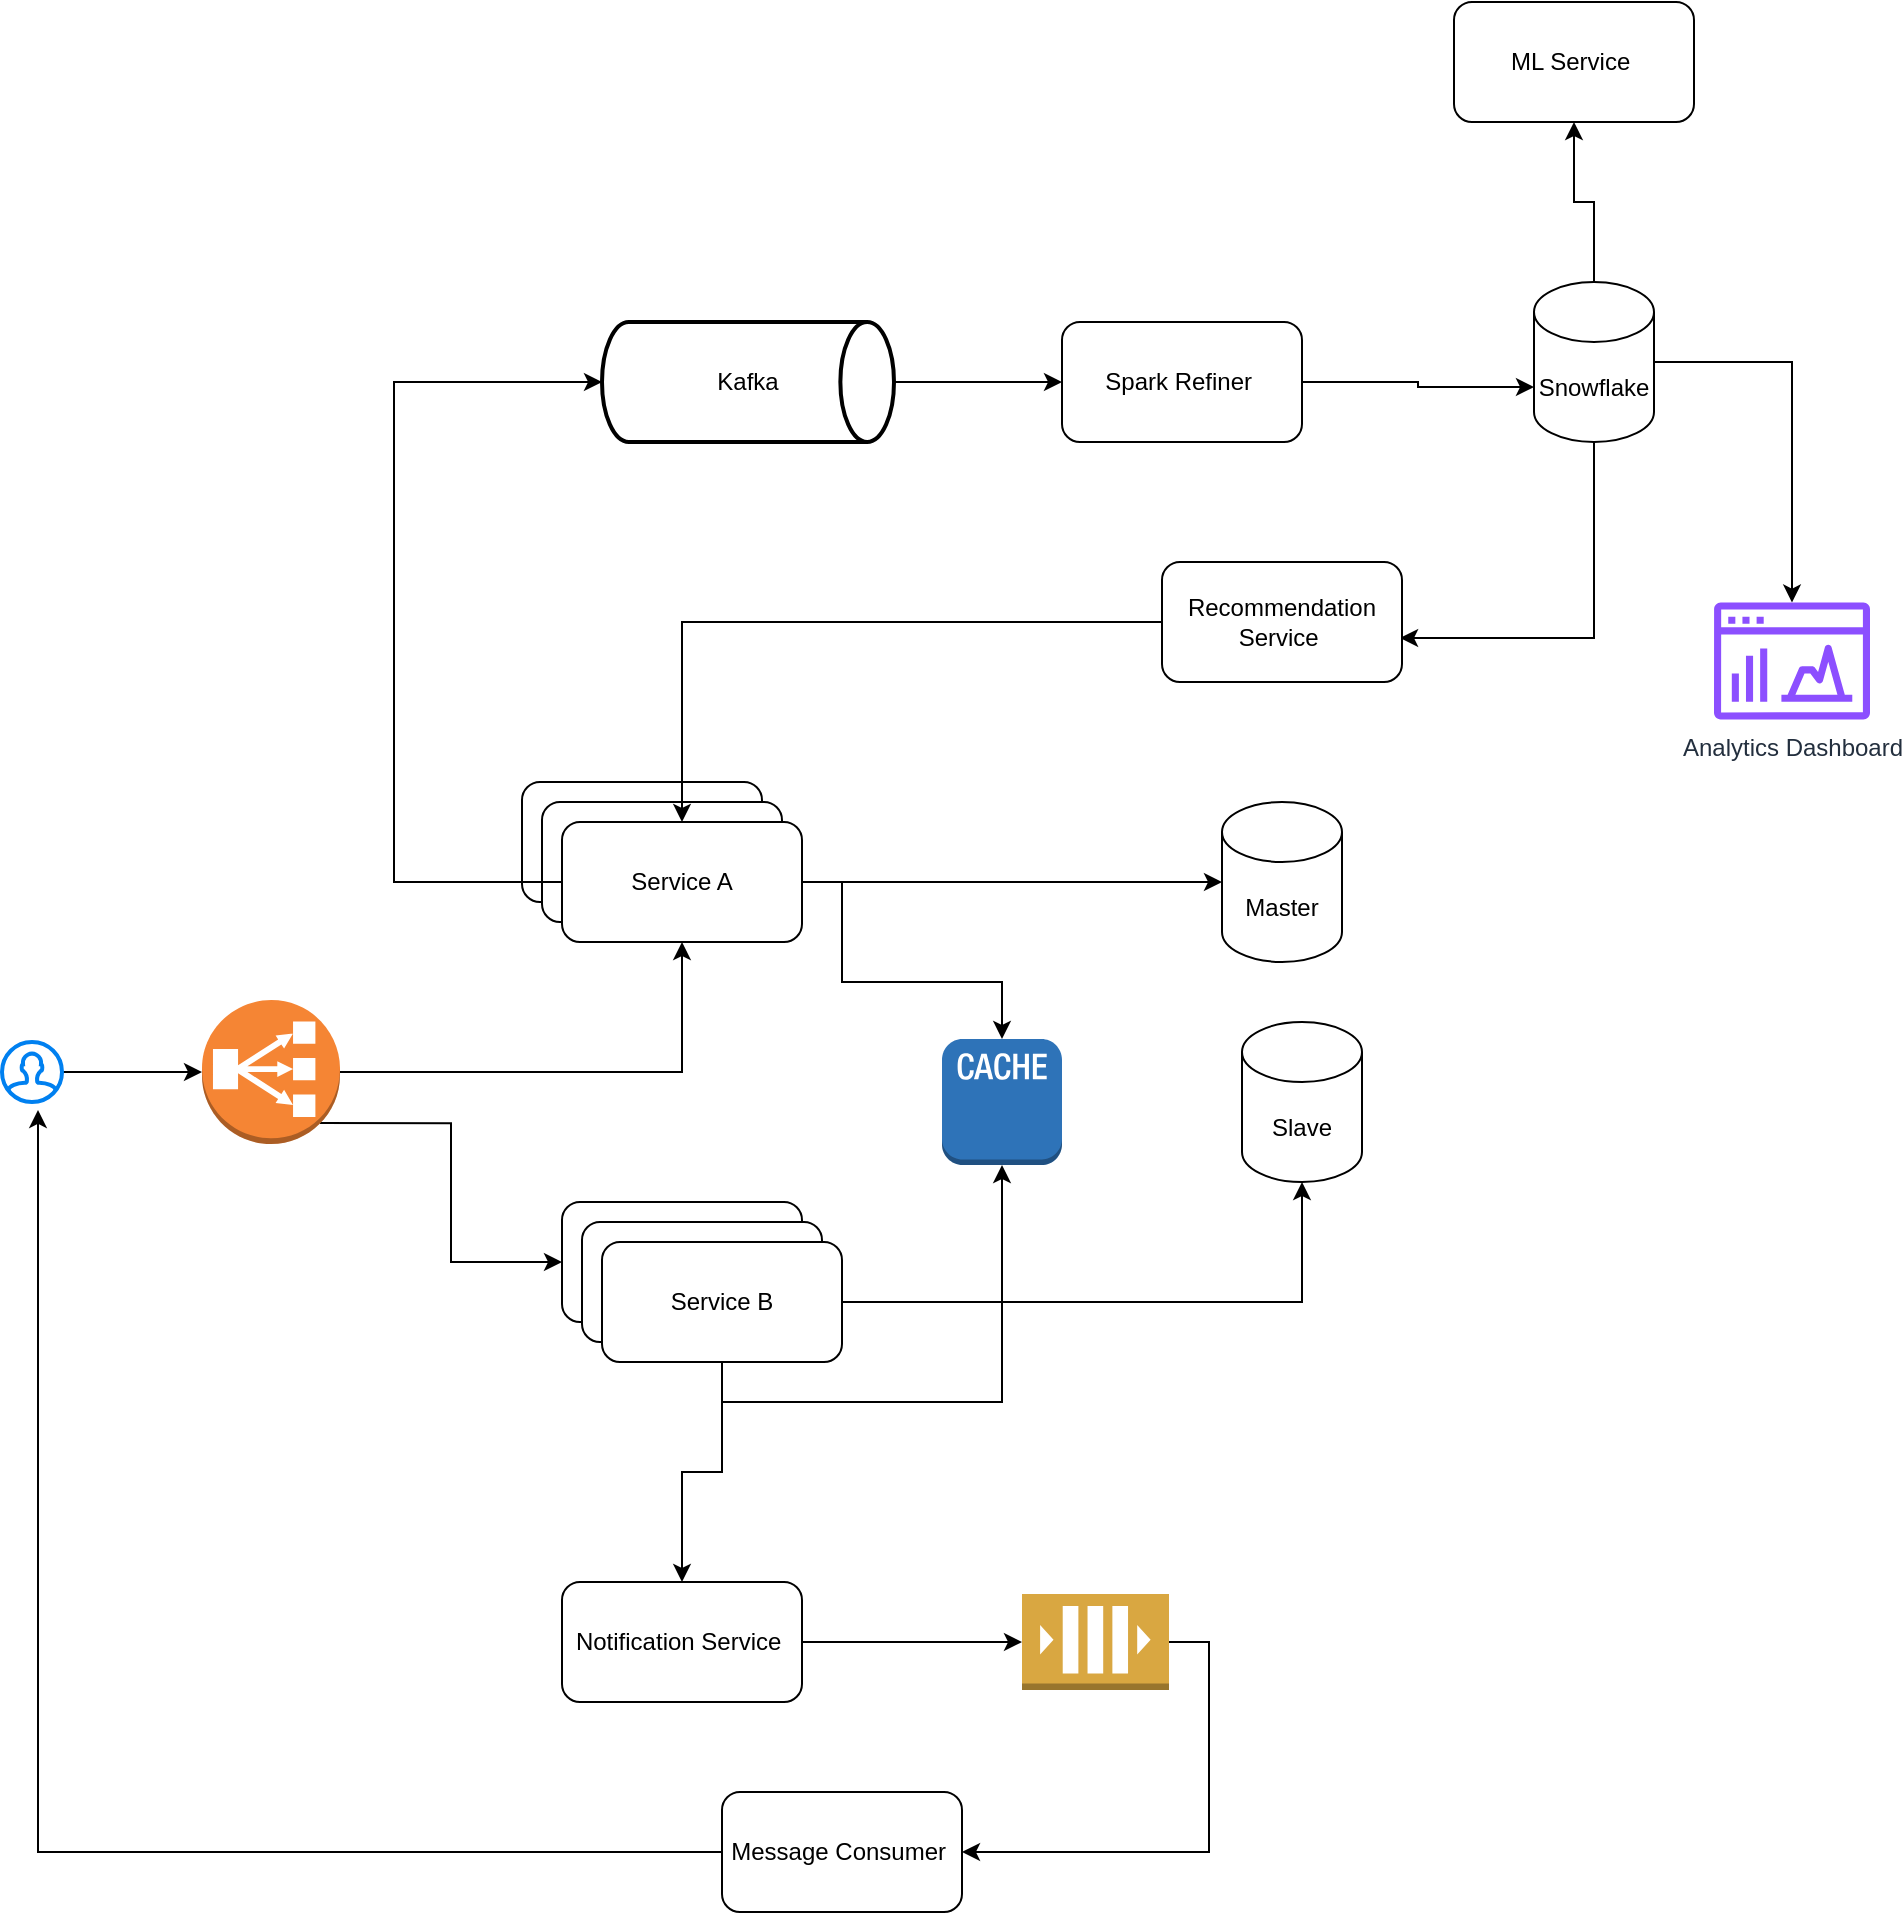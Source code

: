 <mxfile version="21.7.5" type="github">
  <diagram name="Page-1" id="rYXeXPYrH2rE5SwDYtGx">
    <mxGraphModel dx="830" dy="1732" grid="1" gridSize="10" guides="1" tooltips="1" connect="1" arrows="1" fold="1" page="1" pageScale="1" pageWidth="827" pageHeight="1169" math="0" shadow="0">
      <root>
        <mxCell id="0" />
        <mxCell id="1" parent="0" />
        <mxCell id="o3wPpOH-pj1reLlYAl6F-7" value="" style="edgeStyle=orthogonalEdgeStyle;rounded=0;orthogonalLoop=1;jettySize=auto;html=1;" edge="1" parent="1" source="o3wPpOH-pj1reLlYAl6F-1" target="o3wPpOH-pj1reLlYAl6F-2">
          <mxGeometry relative="1" as="geometry" />
        </mxCell>
        <mxCell id="o3wPpOH-pj1reLlYAl6F-1" value="" style="html=1;verticalLabelPosition=bottom;align=center;labelBackgroundColor=#ffffff;verticalAlign=top;strokeWidth=2;strokeColor=#0080F0;shadow=0;dashed=0;shape=mxgraph.ios7.icons.user;" vertex="1" parent="1">
          <mxGeometry x="114" y="180" width="30" height="30" as="geometry" />
        </mxCell>
        <mxCell id="o3wPpOH-pj1reLlYAl6F-8" value="" style="edgeStyle=orthogonalEdgeStyle;rounded=0;orthogonalLoop=1;jettySize=auto;html=1;" edge="1" parent="1" source="o3wPpOH-pj1reLlYAl6F-2" target="o3wPpOH-pj1reLlYAl6F-6">
          <mxGeometry relative="1" as="geometry" />
        </mxCell>
        <mxCell id="o3wPpOH-pj1reLlYAl6F-16" style="edgeStyle=orthogonalEdgeStyle;rounded=0;orthogonalLoop=1;jettySize=auto;html=1;exitX=0.855;exitY=0.855;exitDx=0;exitDy=0;exitPerimeter=0;entryX=0;entryY=0.5;entryDx=0;entryDy=0;" edge="1" parent="1" source="o3wPpOH-pj1reLlYAl6F-2" target="o3wPpOH-pj1reLlYAl6F-10">
          <mxGeometry relative="1" as="geometry" />
        </mxCell>
        <mxCell id="o3wPpOH-pj1reLlYAl6F-2" value="" style="outlineConnect=0;dashed=0;verticalLabelPosition=bottom;verticalAlign=top;align=center;html=1;shape=mxgraph.aws3.classic_load_balancer;fillColor=#F58534;gradientColor=none;" vertex="1" parent="1">
          <mxGeometry x="214" y="159" width="69" height="72" as="geometry" />
        </mxCell>
        <mxCell id="o3wPpOH-pj1reLlYAl6F-3" value="Master" style="shape=cylinder3;whiteSpace=wrap;html=1;boundedLbl=1;backgroundOutline=1;size=15;" vertex="1" parent="1">
          <mxGeometry x="724" y="60" width="60" height="80" as="geometry" />
        </mxCell>
        <mxCell id="o3wPpOH-pj1reLlYAl6F-4" value="Service A" style="rounded=1;whiteSpace=wrap;html=1;" vertex="1" parent="1">
          <mxGeometry x="374" y="50" width="120" height="60" as="geometry" />
        </mxCell>
        <mxCell id="o3wPpOH-pj1reLlYAl6F-5" value="Service A" style="rounded=1;whiteSpace=wrap;html=1;" vertex="1" parent="1">
          <mxGeometry x="384" y="60" width="120" height="60" as="geometry" />
        </mxCell>
        <mxCell id="o3wPpOH-pj1reLlYAl6F-9" value="" style="edgeStyle=orthogonalEdgeStyle;rounded=0;orthogonalLoop=1;jettySize=auto;html=1;" edge="1" parent="1" source="o3wPpOH-pj1reLlYAl6F-6" target="o3wPpOH-pj1reLlYAl6F-3">
          <mxGeometry relative="1" as="geometry" />
        </mxCell>
        <mxCell id="o3wPpOH-pj1reLlYAl6F-21" style="edgeStyle=orthogonalEdgeStyle;rounded=0;orthogonalLoop=1;jettySize=auto;html=1;exitX=1;exitY=0.5;exitDx=0;exitDy=0;" edge="1" parent="1" source="o3wPpOH-pj1reLlYAl6F-6" target="o3wPpOH-pj1reLlYAl6F-19">
          <mxGeometry relative="1" as="geometry">
            <Array as="points">
              <mxPoint x="534" y="100" />
              <mxPoint x="534" y="150" />
              <mxPoint x="614" y="150" />
            </Array>
          </mxGeometry>
        </mxCell>
        <mxCell id="o3wPpOH-pj1reLlYAl6F-43" style="edgeStyle=orthogonalEdgeStyle;rounded=0;orthogonalLoop=1;jettySize=auto;html=1;exitX=0;exitY=0.5;exitDx=0;exitDy=0;entryX=0;entryY=0.5;entryDx=0;entryDy=0;entryPerimeter=0;" edge="1" parent="1" source="o3wPpOH-pj1reLlYAl6F-6" target="o3wPpOH-pj1reLlYAl6F-30">
          <mxGeometry relative="1" as="geometry">
            <Array as="points">
              <mxPoint x="310" y="100" />
              <mxPoint x="310" y="-150" />
            </Array>
          </mxGeometry>
        </mxCell>
        <mxCell id="o3wPpOH-pj1reLlYAl6F-6" value="Service A" style="rounded=1;whiteSpace=wrap;html=1;" vertex="1" parent="1">
          <mxGeometry x="394" y="70" width="120" height="60" as="geometry" />
        </mxCell>
        <mxCell id="o3wPpOH-pj1reLlYAl6F-10" value="Service A" style="rounded=1;whiteSpace=wrap;html=1;" vertex="1" parent="1">
          <mxGeometry x="394" y="260" width="120" height="60" as="geometry" />
        </mxCell>
        <mxCell id="o3wPpOH-pj1reLlYAl6F-11" value="Service A" style="rounded=1;whiteSpace=wrap;html=1;" vertex="1" parent="1">
          <mxGeometry x="404" y="270" width="120" height="60" as="geometry" />
        </mxCell>
        <mxCell id="o3wPpOH-pj1reLlYAl6F-17" style="edgeStyle=orthogonalEdgeStyle;rounded=0;orthogonalLoop=1;jettySize=auto;html=1;exitX=1;exitY=0.5;exitDx=0;exitDy=0;" edge="1" parent="1" source="o3wPpOH-pj1reLlYAl6F-12" target="o3wPpOH-pj1reLlYAl6F-18">
          <mxGeometry relative="1" as="geometry" />
        </mxCell>
        <mxCell id="o3wPpOH-pj1reLlYAl6F-20" style="edgeStyle=orthogonalEdgeStyle;rounded=0;orthogonalLoop=1;jettySize=auto;html=1;exitX=0.5;exitY=1;exitDx=0;exitDy=0;" edge="1" parent="1" source="o3wPpOH-pj1reLlYAl6F-12" target="o3wPpOH-pj1reLlYAl6F-19">
          <mxGeometry relative="1" as="geometry" />
        </mxCell>
        <mxCell id="o3wPpOH-pj1reLlYAl6F-24" style="edgeStyle=orthogonalEdgeStyle;rounded=0;orthogonalLoop=1;jettySize=auto;html=1;exitX=0.5;exitY=1;exitDx=0;exitDy=0;" edge="1" parent="1" source="o3wPpOH-pj1reLlYAl6F-12" target="o3wPpOH-pj1reLlYAl6F-23">
          <mxGeometry relative="1" as="geometry" />
        </mxCell>
        <mxCell id="o3wPpOH-pj1reLlYAl6F-12" value="Service B" style="rounded=1;whiteSpace=wrap;html=1;" vertex="1" parent="1">
          <mxGeometry x="414" y="280" width="120" height="60" as="geometry" />
        </mxCell>
        <mxCell id="o3wPpOH-pj1reLlYAl6F-18" value="Slave" style="shape=cylinder3;whiteSpace=wrap;html=1;boundedLbl=1;backgroundOutline=1;size=15;" vertex="1" parent="1">
          <mxGeometry x="734" y="170" width="60" height="80" as="geometry" />
        </mxCell>
        <mxCell id="o3wPpOH-pj1reLlYAl6F-19" value="" style="outlineConnect=0;dashed=0;verticalLabelPosition=bottom;verticalAlign=top;align=center;html=1;shape=mxgraph.aws3.cache_node;fillColor=#2E73B8;gradientColor=none;" vertex="1" parent="1">
          <mxGeometry x="584" y="178.5" width="60" height="63" as="geometry" />
        </mxCell>
        <mxCell id="o3wPpOH-pj1reLlYAl6F-27" style="edgeStyle=orthogonalEdgeStyle;rounded=0;orthogonalLoop=1;jettySize=auto;html=1;exitX=1;exitY=0.5;exitDx=0;exitDy=0;exitPerimeter=0;entryX=1;entryY=0.5;entryDx=0;entryDy=0;" edge="1" parent="1" source="o3wPpOH-pj1reLlYAl6F-22" target="o3wPpOH-pj1reLlYAl6F-26">
          <mxGeometry relative="1" as="geometry" />
        </mxCell>
        <mxCell id="o3wPpOH-pj1reLlYAl6F-22" value="" style="outlineConnect=0;dashed=0;verticalLabelPosition=bottom;verticalAlign=top;align=center;html=1;shape=mxgraph.aws3.queue;fillColor=#D9A741;gradientColor=none;" vertex="1" parent="1">
          <mxGeometry x="624" y="456" width="73.5" height="48" as="geometry" />
        </mxCell>
        <mxCell id="o3wPpOH-pj1reLlYAl6F-25" style="edgeStyle=orthogonalEdgeStyle;rounded=0;orthogonalLoop=1;jettySize=auto;html=1;exitX=1;exitY=0.5;exitDx=0;exitDy=0;" edge="1" parent="1" source="o3wPpOH-pj1reLlYAl6F-23" target="o3wPpOH-pj1reLlYAl6F-22">
          <mxGeometry relative="1" as="geometry" />
        </mxCell>
        <mxCell id="o3wPpOH-pj1reLlYAl6F-23" value="Notification Service&amp;nbsp;" style="rounded=1;whiteSpace=wrap;html=1;" vertex="1" parent="1">
          <mxGeometry x="394" y="450" width="120" height="60" as="geometry" />
        </mxCell>
        <mxCell id="o3wPpOH-pj1reLlYAl6F-28" style="edgeStyle=orthogonalEdgeStyle;rounded=0;orthogonalLoop=1;jettySize=auto;html=1;exitX=0;exitY=0.5;exitDx=0;exitDy=0;entryX=0.6;entryY=1.133;entryDx=0;entryDy=0;entryPerimeter=0;" edge="1" parent="1" source="o3wPpOH-pj1reLlYAl6F-26" target="o3wPpOH-pj1reLlYAl6F-1">
          <mxGeometry relative="1" as="geometry" />
        </mxCell>
        <mxCell id="o3wPpOH-pj1reLlYAl6F-26" value="Message Consumer&amp;nbsp;" style="rounded=1;whiteSpace=wrap;html=1;" vertex="1" parent="1">
          <mxGeometry x="474" y="555" width="120" height="60" as="geometry" />
        </mxCell>
        <mxCell id="o3wPpOH-pj1reLlYAl6F-37" style="edgeStyle=orthogonalEdgeStyle;rounded=0;orthogonalLoop=1;jettySize=auto;html=1;exitX=1;exitY=0.5;exitDx=0;exitDy=0;entryX=0;entryY=0;entryDx=0;entryDy=52.5;entryPerimeter=0;" edge="1" parent="1" source="o3wPpOH-pj1reLlYAl6F-29" target="o3wPpOH-pj1reLlYAl6F-32">
          <mxGeometry relative="1" as="geometry" />
        </mxCell>
        <mxCell id="o3wPpOH-pj1reLlYAl6F-29" value="Spark Refiner&amp;nbsp;" style="rounded=1;whiteSpace=wrap;html=1;" vertex="1" parent="1">
          <mxGeometry x="644" y="-180" width="120" height="60" as="geometry" />
        </mxCell>
        <mxCell id="o3wPpOH-pj1reLlYAl6F-31" style="edgeStyle=orthogonalEdgeStyle;rounded=0;orthogonalLoop=1;jettySize=auto;html=1;exitX=1;exitY=0.5;exitDx=0;exitDy=0;exitPerimeter=0;entryX=0;entryY=0.5;entryDx=0;entryDy=0;" edge="1" parent="1" source="o3wPpOH-pj1reLlYAl6F-30" target="o3wPpOH-pj1reLlYAl6F-29">
          <mxGeometry relative="1" as="geometry" />
        </mxCell>
        <mxCell id="o3wPpOH-pj1reLlYAl6F-30" value="Kafka" style="strokeWidth=2;html=1;shape=mxgraph.flowchart.direct_data;whiteSpace=wrap;" vertex="1" parent="1">
          <mxGeometry x="414" y="-180" width="146" height="60" as="geometry" />
        </mxCell>
        <mxCell id="o3wPpOH-pj1reLlYAl6F-38" style="edgeStyle=orthogonalEdgeStyle;rounded=0;orthogonalLoop=1;jettySize=auto;html=1;exitX=0.5;exitY=0;exitDx=0;exitDy=0;exitPerimeter=0;" edge="1" parent="1" source="o3wPpOH-pj1reLlYAl6F-32" target="o3wPpOH-pj1reLlYAl6F-36">
          <mxGeometry relative="1" as="geometry" />
        </mxCell>
        <mxCell id="o3wPpOH-pj1reLlYAl6F-39" style="edgeStyle=orthogonalEdgeStyle;rounded=0;orthogonalLoop=1;jettySize=auto;html=1;exitX=1;exitY=0.5;exitDx=0;exitDy=0;exitPerimeter=0;" edge="1" parent="1" source="o3wPpOH-pj1reLlYAl6F-32" target="o3wPpOH-pj1reLlYAl6F-33">
          <mxGeometry relative="1" as="geometry">
            <mxPoint x="1040" y="-50" as="targetPoint" />
          </mxGeometry>
        </mxCell>
        <mxCell id="o3wPpOH-pj1reLlYAl6F-41" style="edgeStyle=orthogonalEdgeStyle;rounded=0;orthogonalLoop=1;jettySize=auto;html=1;exitX=0.5;exitY=1;exitDx=0;exitDy=0;exitPerimeter=0;entryX=0.992;entryY=0.633;entryDx=0;entryDy=0;entryPerimeter=0;" edge="1" parent="1" source="o3wPpOH-pj1reLlYAl6F-32" target="o3wPpOH-pj1reLlYAl6F-40">
          <mxGeometry relative="1" as="geometry" />
        </mxCell>
        <mxCell id="o3wPpOH-pj1reLlYAl6F-32" value="Snowflake" style="shape=cylinder3;whiteSpace=wrap;html=1;boundedLbl=1;backgroundOutline=1;size=15;" vertex="1" parent="1">
          <mxGeometry x="880" y="-200" width="60" height="80" as="geometry" />
        </mxCell>
        <mxCell id="o3wPpOH-pj1reLlYAl6F-33" value="Analytics Dashboard" style="sketch=0;outlineConnect=0;fontColor=#232F3E;gradientColor=none;fillColor=#8C4FFF;strokeColor=none;dashed=0;verticalLabelPosition=bottom;verticalAlign=top;align=center;html=1;fontSize=12;fontStyle=0;aspect=fixed;pointerEvents=1;shape=mxgraph.aws4.opensearch_dashboards;" vertex="1" parent="1">
          <mxGeometry x="970" y="-40" width="78" height="59" as="geometry" />
        </mxCell>
        <mxCell id="o3wPpOH-pj1reLlYAl6F-36" value="ML Service&amp;nbsp;" style="rounded=1;whiteSpace=wrap;html=1;" vertex="1" parent="1">
          <mxGeometry x="840" y="-340" width="120" height="60" as="geometry" />
        </mxCell>
        <mxCell id="o3wPpOH-pj1reLlYAl6F-42" style="edgeStyle=orthogonalEdgeStyle;rounded=0;orthogonalLoop=1;jettySize=auto;html=1;exitX=0;exitY=0.5;exitDx=0;exitDy=0;" edge="1" parent="1" source="o3wPpOH-pj1reLlYAl6F-40" target="o3wPpOH-pj1reLlYAl6F-6">
          <mxGeometry relative="1" as="geometry" />
        </mxCell>
        <mxCell id="o3wPpOH-pj1reLlYAl6F-40" value="Recommendation Service&amp;nbsp;" style="rounded=1;whiteSpace=wrap;html=1;" vertex="1" parent="1">
          <mxGeometry x="694" y="-60" width="120" height="60" as="geometry" />
        </mxCell>
      </root>
    </mxGraphModel>
  </diagram>
</mxfile>
